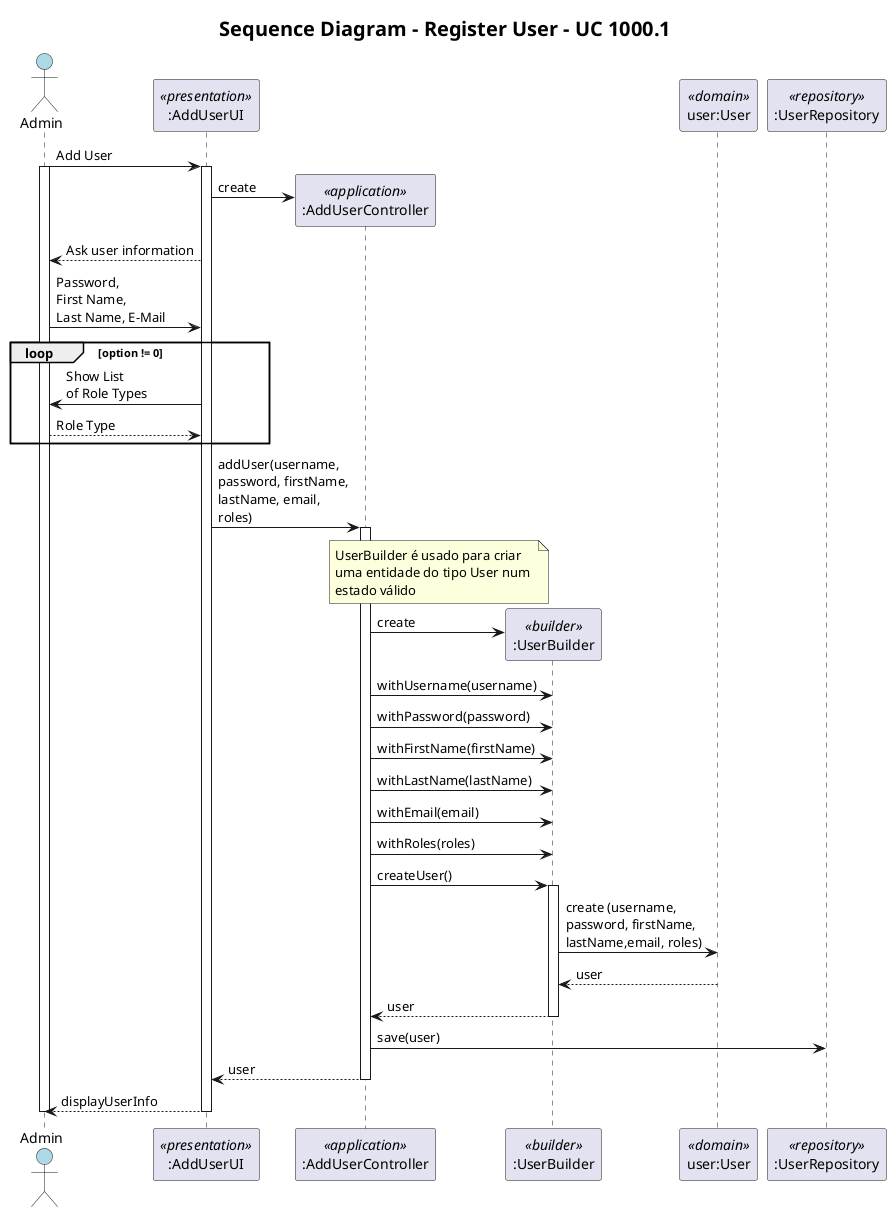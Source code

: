 @startuml

title <size:20>Sequence Diagram - Register User - UC 1000.1</size>

skinparam monochrome false
skinparam packageStyle rect
skinparam defaultFontName FG Virgil
skinparam shadowing false

actor Admin as Actor #lightblue
participant ":AddUserUI" as UI <<presentation>>
participant ":AddUserController" as Controller <<application>>
participant ":UserBuilder" as Builder <<builder>>
participant "user:User" as Domain <<domain>>
participant ":UserRepository" as Repository <<repository>>

Actor -> UI: Add User
activate Actor

activate UI
    UI -> Controller**: create
    UI --> Actor: Ask user information
    Actor -> UI: Password,\nFirst Name,\nLast Name, E-Mail

    loop option != 0
        UI -> Actor: Show List\nof Role Types
        Actor --> UI: Role Type
    end

    UI -> Controller: addUser(username, \npassword, firstName,\nlastName, email, \nroles)
    activate Controller
        note left of Builder:UserBuilder é usado para criar \numa entidade do tipo User num \nestado válido
        Controller -> Builder**: create
        Controller -> Builder:withUsername(username)
        Controller -> Builder:withPassword(password)
        Controller -> Builder:withFirstName(firstName)
        Controller -> Builder:withLastName(lastName)
        Controller -> Builder:withEmail(email)
        Controller -> Builder:withRoles(roles)

        Controller -> Builder:createUser()
        activate Builder
            Builder -> Domain: create (username,\npassword, firstName,\nlastName,email, roles)
            Domain-->Builder: user
            Builder --> Controller:user
        deactivate Builder

        Controller->Repository:save(user)
        Controller-->UI: user
    deactivate Controller

        UI-->Actor: displayUserInfo
deactivate UI
deactivate Actor
@enduml